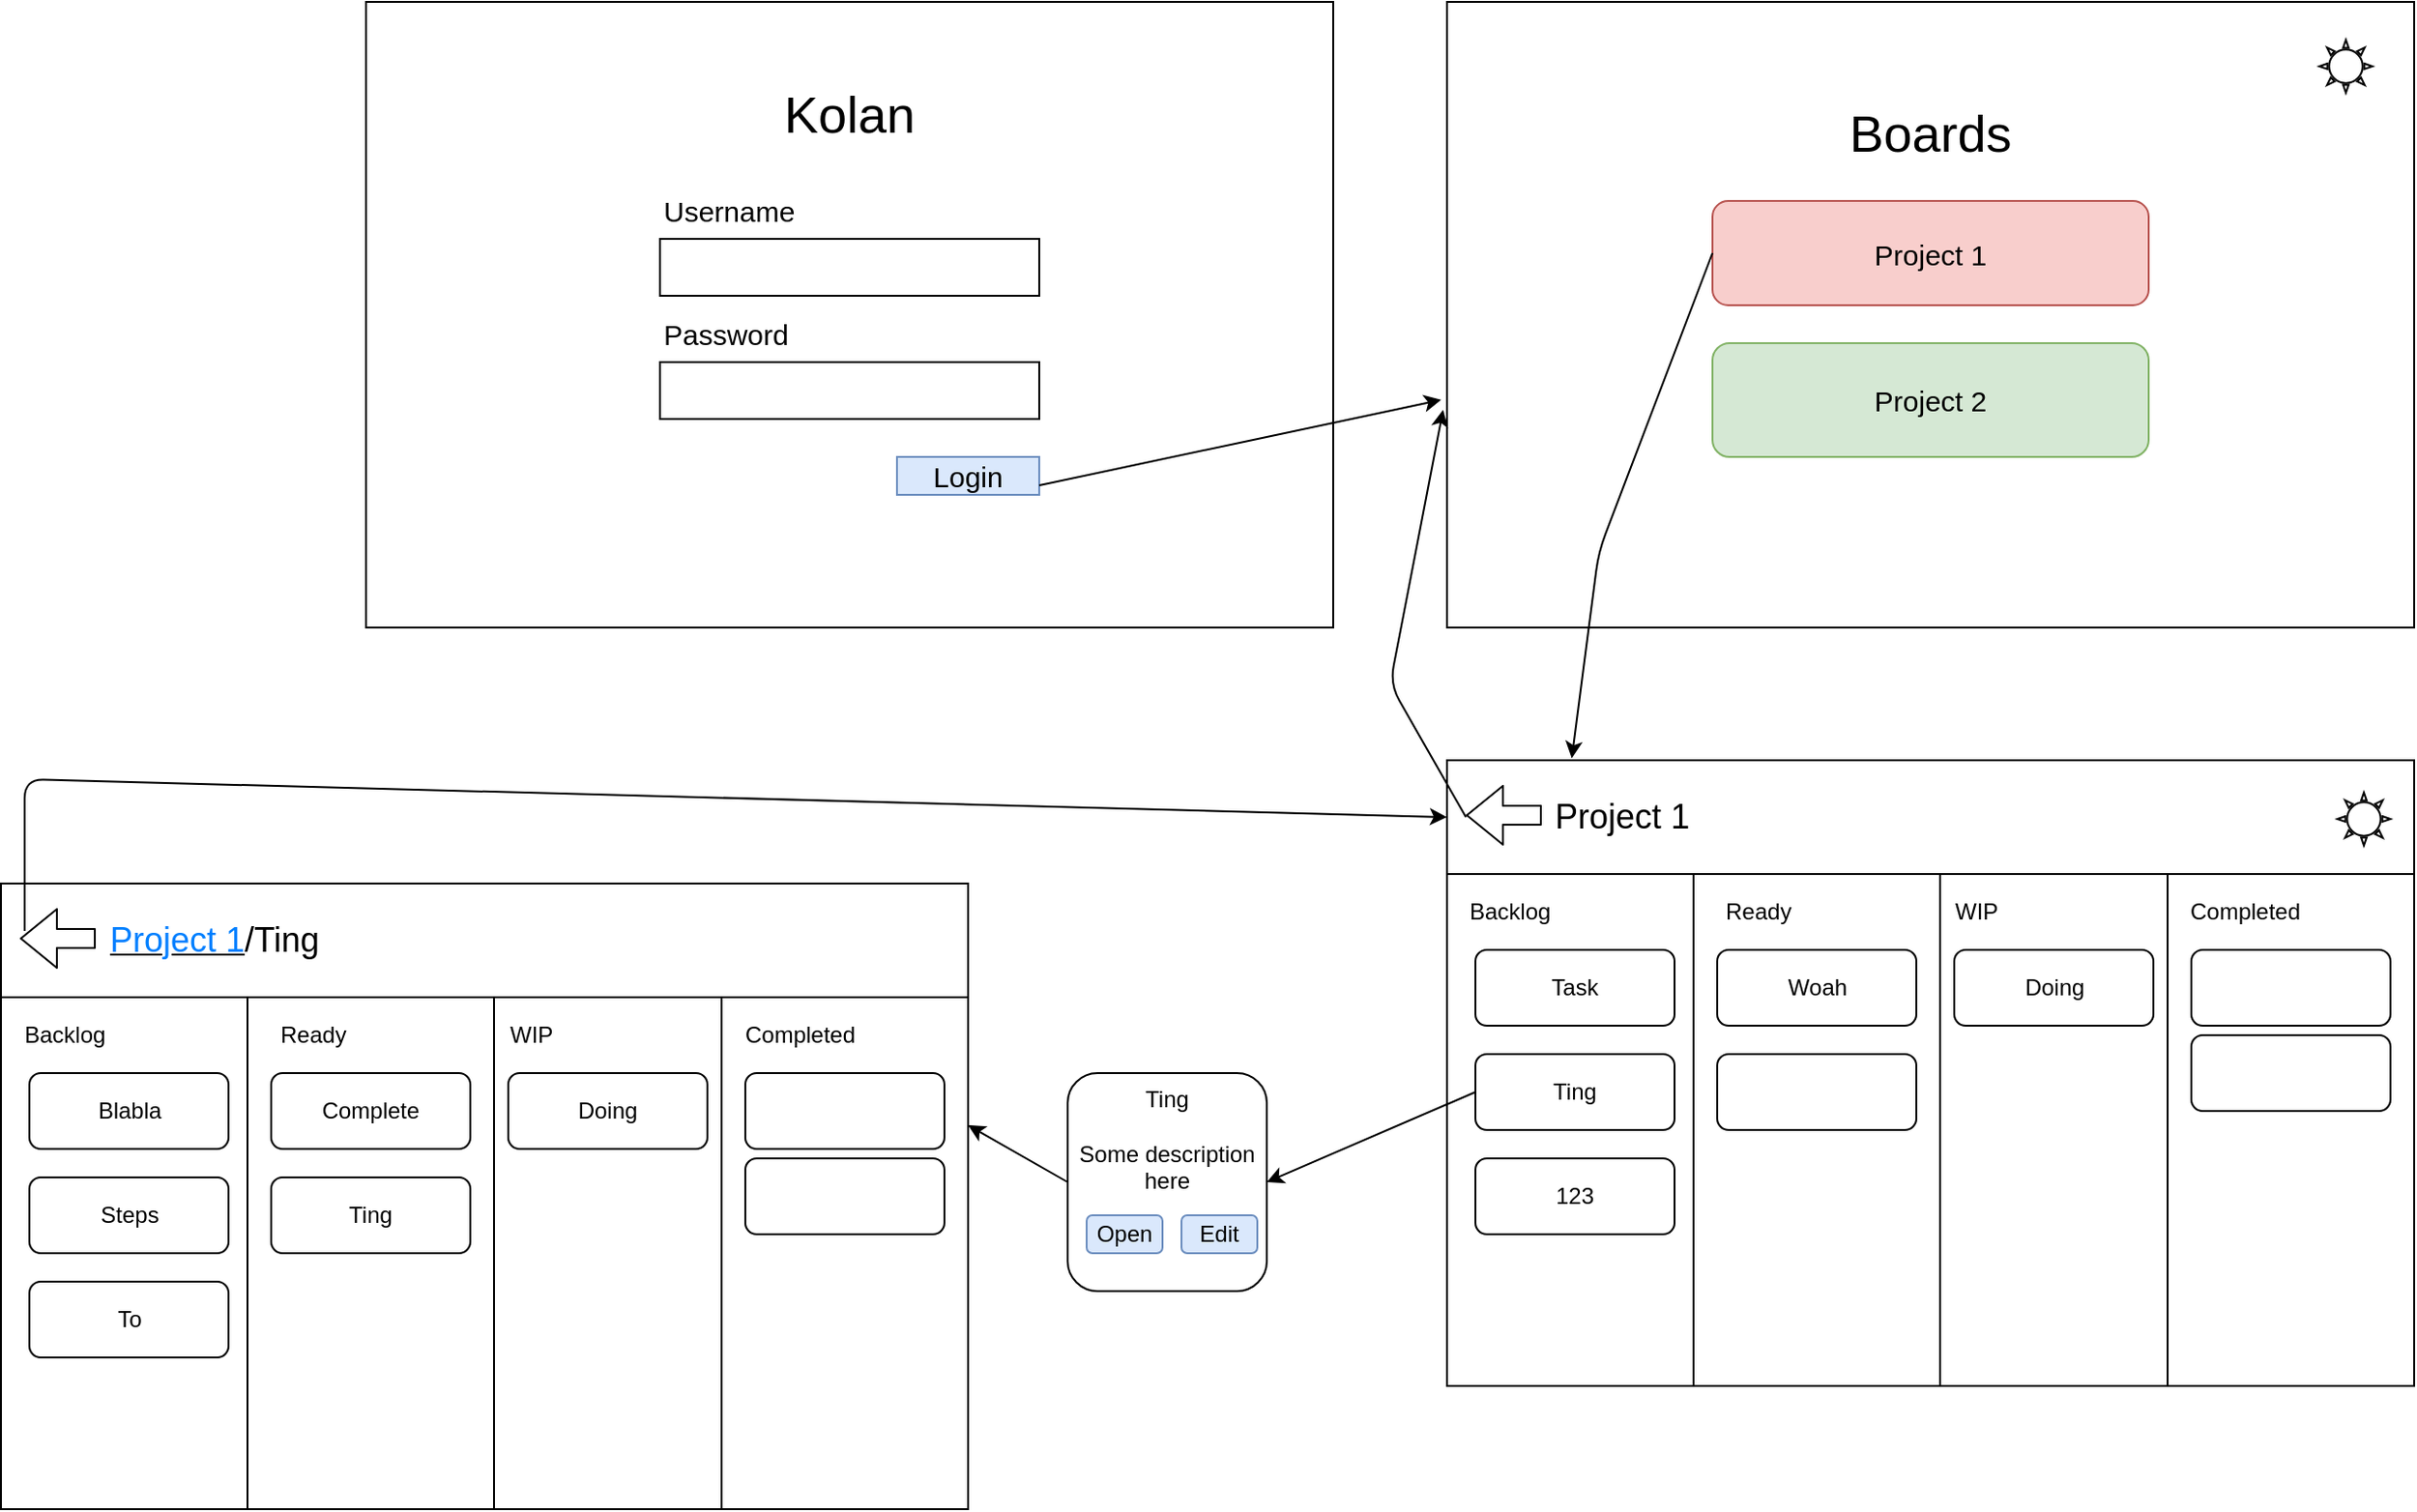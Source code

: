<mxfile version="10.6.7" type="github"><diagram id="LEJQt14OgtPCcnDzycPq" name="Page-1"><mxGraphModel dx="2844" dy="1153" grid="1" gridSize="10" guides="1" tooltips="1" connect="1" arrows="1" fold="1" page="1" pageScale="1" pageWidth="850" pageHeight="1100" math="0" shadow="0"><root><mxCell id="0"/><mxCell id="1" parent="0"/><mxCell id="5bnhny6WvrRASL5rclHG-12" value="" style="rounded=0;whiteSpace=wrap;html=1;" vertex="1" parent="1"><mxGeometry x="610" y="480" width="510" height="330" as="geometry"/></mxCell><mxCell id="5bnhny6WvrRASL5rclHG-15" value="" style="rounded=0;whiteSpace=wrap;html=1;fontSize=18;align=left;" vertex="1" parent="1"><mxGeometry x="610" y="480" width="510" height="60" as="geometry"/></mxCell><mxCell id="5bnhny6WvrRASL5rclHG-1" value="" style="rounded=0;whiteSpace=wrap;html=1;" vertex="1" parent="1"><mxGeometry x="40" y="80" width="510" height="330" as="geometry"/></mxCell><mxCell id="5bnhny6WvrRASL5rclHG-2" value="Kolan" style="text;html=1;strokeColor=none;fillColor=none;align=center;verticalAlign=middle;whiteSpace=wrap;rounded=0;fontSize=27;" vertex="1" parent="1"><mxGeometry x="220" y="120" width="150" height="40" as="geometry"/></mxCell><mxCell id="5bnhny6WvrRASL5rclHG-3" value="" style="rounded=0;whiteSpace=wrap;html=1;fontSize=27;" vertex="1" parent="1"><mxGeometry x="195" y="205" width="200" height="30" as="geometry"/></mxCell><mxCell id="5bnhny6WvrRASL5rclHG-4" value="Username" style="text;html=1;strokeColor=none;fillColor=none;align=left;verticalAlign=middle;whiteSpace=wrap;rounded=0;fontSize=15;" vertex="1" parent="1"><mxGeometry x="195" y="180" width="125" height="20" as="geometry"/></mxCell><mxCell id="5bnhny6WvrRASL5rclHG-5" value="" style="rounded=0;whiteSpace=wrap;html=1;fontSize=27;" vertex="1" parent="1"><mxGeometry x="195" y="270" width="200" height="30" as="geometry"/></mxCell><mxCell id="5bnhny6WvrRASL5rclHG-6" value="Password" style="text;html=1;strokeColor=none;fillColor=none;align=left;verticalAlign=middle;whiteSpace=wrap;rounded=0;fontSize=15;" vertex="1" parent="1"><mxGeometry x="195" y="245" width="125" height="20" as="geometry"/></mxCell><mxCell id="5bnhny6WvrRASL5rclHG-7" value="Login" style="rounded=0;whiteSpace=wrap;html=1;fontSize=15;align=center;fillColor=#dae8fc;strokeColor=#6c8ebf;" vertex="1" parent="1"><mxGeometry x="320" y="320" width="75" height="20" as="geometry"/></mxCell><mxCell id="5bnhny6WvrRASL5rclHG-8" value="" style="rounded=0;whiteSpace=wrap;html=1;" vertex="1" parent="1"><mxGeometry x="610" y="80" width="510" height="330" as="geometry"/></mxCell><mxCell id="5bnhny6WvrRASL5rclHG-9" value="Boards" style="text;html=1;strokeColor=none;fillColor=none;align=center;verticalAlign=middle;whiteSpace=wrap;rounded=0;fontSize=27;" vertex="1" parent="1"><mxGeometry x="790" y="130" width="150" height="40" as="geometry"/></mxCell><mxCell id="5bnhny6WvrRASL5rclHG-10" value="Project 1" style="rounded=1;whiteSpace=wrap;html=1;fontSize=15;align=center;fillColor=#f8cecc;strokeColor=#b85450;" vertex="1" parent="1"><mxGeometry x="750" y="185" width="230" height="55" as="geometry"/></mxCell><mxCell id="5bnhny6WvrRASL5rclHG-11" value="Project 2" style="rounded=1;whiteSpace=wrap;html=1;fontSize=15;align=center;fillColor=#d5e8d4;strokeColor=#82b366;" vertex="1" parent="1"><mxGeometry x="750" y="260" width="230" height="60" as="geometry"/></mxCell><mxCell id="5bnhny6WvrRASL5rclHG-13" value="Project 1" style="text;html=1;strokeColor=none;fillColor=none;align=left;verticalAlign=middle;whiteSpace=wrap;rounded=0;fontSize=18;" vertex="1" parent="1"><mxGeometry x="665" y="495" width="150" height="30" as="geometry"/></mxCell><mxCell id="5bnhny6WvrRASL5rclHG-16" value="" style="rounded=0;whiteSpace=wrap;html=1;fontSize=18;align=left;" vertex="1" parent="1"><mxGeometry x="610" y="540" width="130" height="270" as="geometry"/></mxCell><mxCell id="5bnhny6WvrRASL5rclHG-17" value="" style="rounded=0;whiteSpace=wrap;html=1;fontSize=18;align=left;" vertex="1" parent="1"><mxGeometry x="740" y="540" width="130" height="270" as="geometry"/></mxCell><mxCell id="5bnhny6WvrRASL5rclHG-18" value="" style="rounded=0;whiteSpace=wrap;html=1;fontSize=18;align=left;" vertex="1" parent="1"><mxGeometry x="870" y="540" width="130" height="270" as="geometry"/></mxCell><mxCell id="5bnhny6WvrRASL5rclHG-19" value="" style="rounded=0;whiteSpace=wrap;html=1;fontSize=18;align=left;" vertex="1" parent="1"><mxGeometry x="990" y="540" width="130" height="270" as="geometry"/></mxCell><mxCell id="5bnhny6WvrRASL5rclHG-20" value="Backlog" style="text;html=1;strokeColor=none;fillColor=none;align=left;verticalAlign=middle;whiteSpace=wrap;rounded=0;fontSize=12;" vertex="1" parent="1"><mxGeometry x="620" y="550" width="110" height="20" as="geometry"/></mxCell><mxCell id="5bnhny6WvrRASL5rclHG-22" value="Ready" style="text;html=1;strokeColor=none;fillColor=none;align=left;verticalAlign=middle;whiteSpace=wrap;rounded=0;fontSize=12;" vertex="1" parent="1"><mxGeometry x="755" y="550" width="110" height="20" as="geometry"/></mxCell><mxCell id="5bnhny6WvrRASL5rclHG-23" value="WIP" style="text;html=1;strokeColor=none;fillColor=none;align=left;verticalAlign=middle;whiteSpace=wrap;rounded=0;fontSize=12;" vertex="1" parent="1"><mxGeometry x="876" y="550" width="110" height="20" as="geometry"/></mxCell><mxCell id="5bnhny6WvrRASL5rclHG-24" value="Completed" style="text;html=1;strokeColor=none;fillColor=none;align=left;verticalAlign=middle;whiteSpace=wrap;rounded=0;fontSize=12;" vertex="1" parent="1"><mxGeometry x="1000" y="550" width="110" height="20" as="geometry"/></mxCell><mxCell id="5bnhny6WvrRASL5rclHG-26" value="Task" style="rounded=1;whiteSpace=wrap;html=1;fontSize=12;align=center;" vertex="1" parent="1"><mxGeometry x="625" y="580" width="105" height="40" as="geometry"/></mxCell><mxCell id="5bnhny6WvrRASL5rclHG-27" value="Ting" style="rounded=1;whiteSpace=wrap;html=1;fontSize=12;align=center;" vertex="1" parent="1"><mxGeometry x="625" y="635" width="105" height="40" as="geometry"/></mxCell><mxCell id="5bnhny6WvrRASL5rclHG-28" value="123" style="rounded=1;whiteSpace=wrap;html=1;fontSize=12;align=center;" vertex="1" parent="1"><mxGeometry x="625" y="690" width="105" height="40" as="geometry"/></mxCell><mxCell id="5bnhny6WvrRASL5rclHG-29" value="Woah" style="rounded=1;whiteSpace=wrap;html=1;fontSize=12;align=center;" vertex="1" parent="1"><mxGeometry x="752.5" y="580" width="105" height="40" as="geometry"/></mxCell><mxCell id="5bnhny6WvrRASL5rclHG-30" value="" style="rounded=1;whiteSpace=wrap;html=1;fontSize=12;align=left;" vertex="1" parent="1"><mxGeometry x="752.5" y="635" width="105" height="40" as="geometry"/></mxCell><mxCell id="5bnhny6WvrRASL5rclHG-31" value="Doing" style="rounded=1;whiteSpace=wrap;html=1;fontSize=12;align=center;" vertex="1" parent="1"><mxGeometry x="877.5" y="580" width="105" height="40" as="geometry"/></mxCell><mxCell id="5bnhny6WvrRASL5rclHG-32" value="" style="rounded=1;whiteSpace=wrap;html=1;fontSize=12;align=left;" vertex="1" parent="1"><mxGeometry x="1002.5" y="580" width="105" height="40" as="geometry"/></mxCell><mxCell id="5bnhny6WvrRASL5rclHG-33" value="" style="rounded=1;whiteSpace=wrap;html=1;fontSize=12;align=left;" vertex="1" parent="1"><mxGeometry x="1002.5" y="625" width="105" height="40" as="geometry"/></mxCell><mxCell id="5bnhny6WvrRASL5rclHG-35" value="" style="shape=flexArrow;endArrow=classic;html=1;fontSize=12;" edge="1" parent="1"><mxGeometry width="50" height="50" relative="1" as="geometry"><mxPoint x="660" y="509" as="sourcePoint"/><mxPoint x="620" y="509" as="targetPoint"/></mxGeometry></mxCell><mxCell id="5bnhny6WvrRASL5rclHG-36" value="" style="endArrow=classic;html=1;fontSize=12;exitX=0;exitY=0.5;exitDx=0;exitDy=0;entryX=1;entryY=0.5;entryDx=0;entryDy=0;" edge="1" parent="1" source="5bnhny6WvrRASL5rclHG-27" target="5bnhny6WvrRASL5rclHG-37"><mxGeometry width="50" height="50" relative="1" as="geometry"><mxPoint x="410" y="690" as="sourcePoint"/><mxPoint x="520" y="660" as="targetPoint"/></mxGeometry></mxCell><mxCell id="5bnhny6WvrRASL5rclHG-37" value="&lt;div&gt;Ting&lt;/div&gt;&lt;div&gt;&lt;br&gt;&lt;/div&gt;&lt;div&gt;Some description here&lt;/div&gt;&lt;div&gt;&lt;br&gt;&lt;/div&gt;&lt;div&gt;&lt;br&gt;&lt;/div&gt;" style="rounded=1;whiteSpace=wrap;html=1;fontSize=12;align=center;verticalAlign=top;" vertex="1" parent="1"><mxGeometry x="410" y="645" width="105" height="115" as="geometry"/></mxCell><mxCell id="5bnhny6WvrRASL5rclHG-38" value="Edit" style="rounded=1;whiteSpace=wrap;html=1;fontSize=12;align=center;fillColor=#dae8fc;strokeColor=#6c8ebf;" vertex="1" parent="1"><mxGeometry x="470" y="720" width="40" height="20" as="geometry"/></mxCell><mxCell id="5bnhny6WvrRASL5rclHG-39" value="Open" style="rounded=1;whiteSpace=wrap;html=1;fontSize=12;align=center;fillColor=#dae8fc;strokeColor=#6c8ebf;" vertex="1" parent="1"><mxGeometry x="420" y="720" width="40" height="20" as="geometry"/></mxCell><mxCell id="5bnhny6WvrRASL5rclHG-40" value="" style="endArrow=classic;html=1;fontSize=12;entryX=-0.006;entryY=0.636;entryDx=0;entryDy=0;entryPerimeter=0;exitX=1;exitY=0.75;exitDx=0;exitDy=0;" edge="1" parent="1" source="5bnhny6WvrRASL5rclHG-7" target="5bnhny6WvrRASL5rclHG-8"><mxGeometry width="50" height="50" relative="1" as="geometry"><mxPoint x="400" y="360" as="sourcePoint"/><mxPoint x="450" y="310" as="targetPoint"/></mxGeometry></mxCell><mxCell id="5bnhny6WvrRASL5rclHG-41" value="" style="endArrow=classic;html=1;fontSize=12;exitX=0;exitY=0.5;exitDx=0;exitDy=0;entryX=0.129;entryY=-0.017;entryDx=0;entryDy=0;entryPerimeter=0;" edge="1" parent="1" source="5bnhny6WvrRASL5rclHG-10" target="5bnhny6WvrRASL5rclHG-15"><mxGeometry width="50" height="50" relative="1" as="geometry"><mxPoint x="640" y="470" as="sourcePoint"/><mxPoint x="690" y="420" as="targetPoint"/><Array as="points"><mxPoint x="690" y="370"/></Array></mxGeometry></mxCell><mxCell id="5bnhny6WvrRASL5rclHG-42" value="" style="endArrow=classic;html=1;fontSize=12;entryX=-0.004;entryY=0.652;entryDx=0;entryDy=0;entryPerimeter=0;" edge="1" parent="1" target="5bnhny6WvrRASL5rclHG-8"><mxGeometry width="50" height="50" relative="1" as="geometry"><mxPoint x="620" y="510" as="sourcePoint"/><mxPoint x="600" y="470" as="targetPoint"/><Array as="points"><mxPoint x="580" y="440"/></Array></mxGeometry></mxCell><mxCell id="5bnhny6WvrRASL5rclHG-43" value="" style="rounded=0;whiteSpace=wrap;html=1;" vertex="1" parent="1"><mxGeometry x="-152.5" y="545" width="510" height="330" as="geometry"/></mxCell><mxCell id="5bnhny6WvrRASL5rclHG-44" value="" style="rounded=0;whiteSpace=wrap;html=1;fontSize=18;align=left;" vertex="1" parent="1"><mxGeometry x="-152.5" y="545" width="510" height="60" as="geometry"/></mxCell><mxCell id="5bnhny6WvrRASL5rclHG-45" value="&lt;u&gt;&lt;font color=&quot;#007FFF&quot;&gt;Project 1&lt;/font&gt;&lt;/u&gt;/Ting" style="text;html=1;strokeColor=none;fillColor=none;align=left;verticalAlign=middle;whiteSpace=wrap;rounded=0;fontSize=18;" vertex="1" parent="1"><mxGeometry x="-97.5" y="560" width="150" height="30" as="geometry"/></mxCell><mxCell id="5bnhny6WvrRASL5rclHG-46" value="" style="rounded=0;whiteSpace=wrap;html=1;fontSize=18;align=left;" vertex="1" parent="1"><mxGeometry x="-152.5" y="605" width="130" height="270" as="geometry"/></mxCell><mxCell id="5bnhny6WvrRASL5rclHG-47" value="" style="rounded=0;whiteSpace=wrap;html=1;fontSize=18;align=left;" vertex="1" parent="1"><mxGeometry x="-22.5" y="605" width="130" height="270" as="geometry"/></mxCell><mxCell id="5bnhny6WvrRASL5rclHG-48" value="" style="rounded=0;whiteSpace=wrap;html=1;fontSize=18;align=left;" vertex="1" parent="1"><mxGeometry x="107.5" y="605" width="130" height="270" as="geometry"/></mxCell><mxCell id="5bnhny6WvrRASL5rclHG-49" value="" style="rounded=0;whiteSpace=wrap;html=1;fontSize=18;align=left;" vertex="1" parent="1"><mxGeometry x="227.5" y="605" width="130" height="270" as="geometry"/></mxCell><mxCell id="5bnhny6WvrRASL5rclHG-50" value="Backlog" style="text;html=1;strokeColor=none;fillColor=none;align=left;verticalAlign=middle;whiteSpace=wrap;rounded=0;fontSize=12;" vertex="1" parent="1"><mxGeometry x="-142.5" y="615" width="110" height="20" as="geometry"/></mxCell><mxCell id="5bnhny6WvrRASL5rclHG-51" value="Ready" style="text;html=1;strokeColor=none;fillColor=none;align=left;verticalAlign=middle;whiteSpace=wrap;rounded=0;fontSize=12;" vertex="1" parent="1"><mxGeometry x="-7.5" y="615" width="110" height="20" as="geometry"/></mxCell><mxCell id="5bnhny6WvrRASL5rclHG-52" value="WIP" style="text;html=1;strokeColor=none;fillColor=none;align=left;verticalAlign=middle;whiteSpace=wrap;rounded=0;fontSize=12;" vertex="1" parent="1"><mxGeometry x="113.5" y="615" width="110" height="20" as="geometry"/></mxCell><mxCell id="5bnhny6WvrRASL5rclHG-53" value="Completed" style="text;html=1;strokeColor=none;fillColor=none;align=left;verticalAlign=middle;whiteSpace=wrap;rounded=0;fontSize=12;" vertex="1" parent="1"><mxGeometry x="237.5" y="615" width="110" height="20" as="geometry"/></mxCell><mxCell id="5bnhny6WvrRASL5rclHG-54" value="Blabla" style="rounded=1;whiteSpace=wrap;html=1;fontSize=12;align=center;" vertex="1" parent="1"><mxGeometry x="-137.5" y="645" width="105" height="40" as="geometry"/></mxCell><mxCell id="5bnhny6WvrRASL5rclHG-55" value="Steps" style="rounded=1;whiteSpace=wrap;html=1;fontSize=12;align=center;" vertex="1" parent="1"><mxGeometry x="-137.5" y="700" width="105" height="40" as="geometry"/></mxCell><mxCell id="5bnhny6WvrRASL5rclHG-56" value="To" style="rounded=1;whiteSpace=wrap;html=1;fontSize=12;align=center;" vertex="1" parent="1"><mxGeometry x="-137.5" y="755" width="105" height="40" as="geometry"/></mxCell><mxCell id="5bnhny6WvrRASL5rclHG-57" value="Complete" style="rounded=1;whiteSpace=wrap;html=1;fontSize=12;align=center;" vertex="1" parent="1"><mxGeometry x="-10" y="645" width="105" height="40" as="geometry"/></mxCell><mxCell id="5bnhny6WvrRASL5rclHG-58" value="Ting" style="rounded=1;whiteSpace=wrap;html=1;fontSize=12;align=center;" vertex="1" parent="1"><mxGeometry x="-10" y="700" width="105" height="40" as="geometry"/></mxCell><mxCell id="5bnhny6WvrRASL5rclHG-59" value="Doing" style="rounded=1;whiteSpace=wrap;html=1;fontSize=12;align=center;" vertex="1" parent="1"><mxGeometry x="115" y="645" width="105" height="40" as="geometry"/></mxCell><mxCell id="5bnhny6WvrRASL5rclHG-60" value="" style="rounded=1;whiteSpace=wrap;html=1;fontSize=12;align=left;" vertex="1" parent="1"><mxGeometry x="240" y="645" width="105" height="40" as="geometry"/></mxCell><mxCell id="5bnhny6WvrRASL5rclHG-61" value="" style="rounded=1;whiteSpace=wrap;html=1;fontSize=12;align=left;" vertex="1" parent="1"><mxGeometry x="240" y="690" width="105" height="40" as="geometry"/></mxCell><mxCell id="5bnhny6WvrRASL5rclHG-62" value="" style="shape=flexArrow;endArrow=classic;html=1;fontSize=12;" edge="1" parent="1"><mxGeometry width="50" height="50" relative="1" as="geometry"><mxPoint x="-102.5" y="574" as="sourcePoint"/><mxPoint x="-142.5" y="574" as="targetPoint"/></mxGeometry></mxCell><mxCell id="5bnhny6WvrRASL5rclHG-63" value="" style="endArrow=classic;html=1;fontSize=12;exitX=0;exitY=0.5;exitDx=0;exitDy=0;entryX=1;entryY=0.25;entryDx=0;entryDy=0;" edge="1" parent="1" source="5bnhny6WvrRASL5rclHG-37" target="5bnhny6WvrRASL5rclHG-49"><mxGeometry width="50" height="50" relative="1" as="geometry"><mxPoint x="470" y="870" as="sourcePoint"/><mxPoint x="520" y="820" as="targetPoint"/></mxGeometry></mxCell><mxCell id="5bnhny6WvrRASL5rclHG-64" value="" style="endArrow=classic;html=1;fontSize=12;entryX=0;entryY=0.5;entryDx=0;entryDy=0;" edge="1" parent="1" target="5bnhny6WvrRASL5rclHG-15"><mxGeometry width="50" height="50" relative="1" as="geometry"><mxPoint x="-140" y="570" as="sourcePoint"/><mxPoint x="-10" y="460" as="targetPoint"/><Array as="points"><mxPoint x="-140" y="490"/></Array></mxGeometry></mxCell><mxCell id="5bnhny6WvrRASL5rclHG-65" value="" style="verticalLabelPosition=bottom;verticalAlign=top;html=1;shape=mxgraph.basic.sun;fontSize=12;align=center;" vertex="1" parent="1"><mxGeometry x="1070" y="100" width="28" height="28" as="geometry"/></mxCell><mxCell id="5bnhny6WvrRASL5rclHG-66" value="" style="verticalLabelPosition=bottom;verticalAlign=top;html=1;shape=mxgraph.basic.sun;fontSize=12;align=center;" vertex="1" parent="1"><mxGeometry x="1079.5" y="497" width="28" height="28" as="geometry"/></mxCell></root></mxGraphModel></diagram></mxfile>
